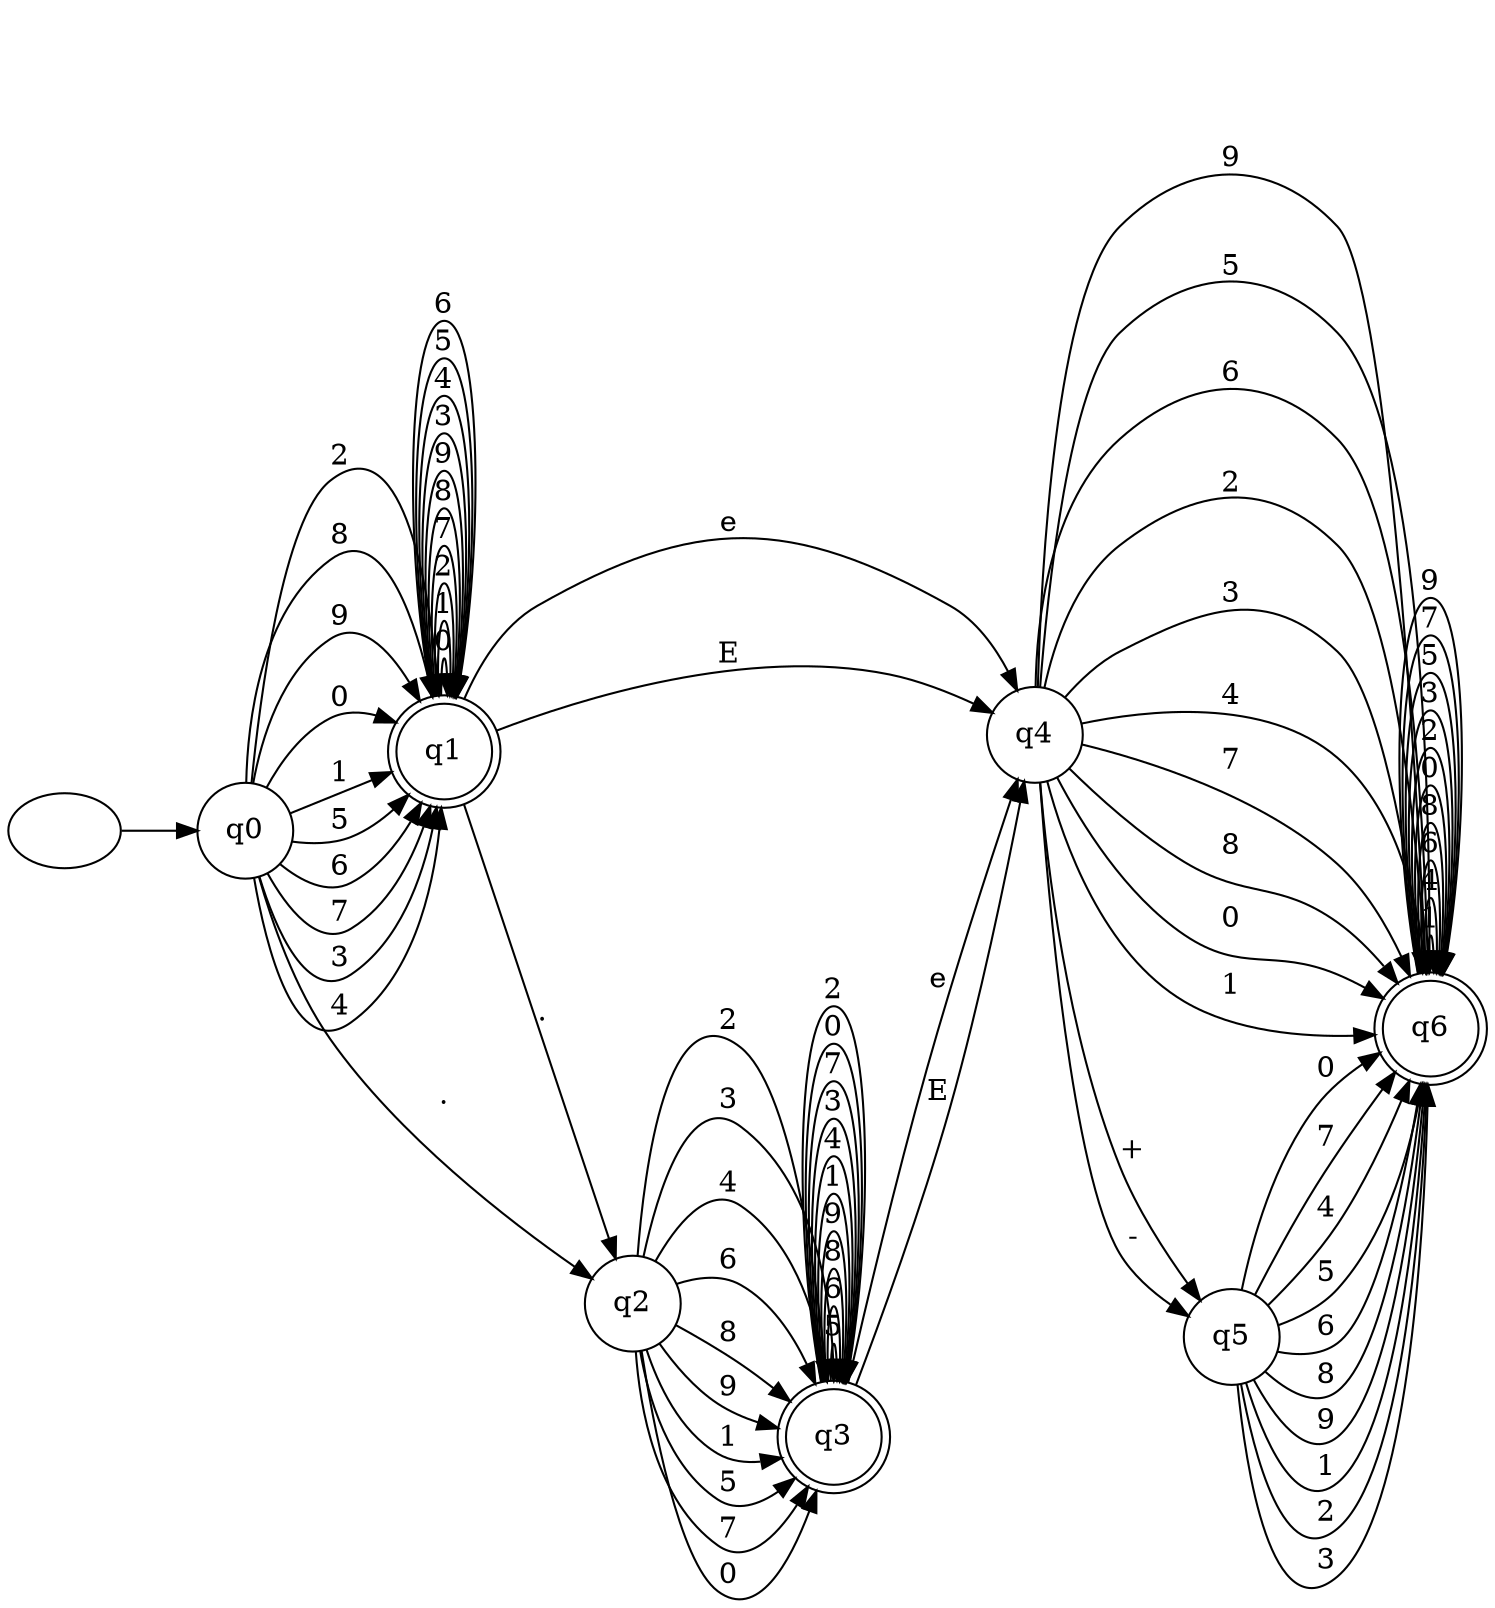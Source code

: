 digraph DFA {
  rankdir=LR;
  "" -> q0;
  q0 [shape=circle];
  q1 [shape=doublecircle];
  q2 [shape=circle];
  q3 [shape=doublecircle];
  q4 [shape=circle];
  q5 [shape=circle];
  q6 [shape=doublecircle];
  q0 -> q1 [label="2"];
  q0 -> q1 [label="8"];
  q0 -> q1 [label="9"];
  q0 -> q1 [label="0"];
  q0 -> q1 [label="1"];
  q0 -> q1 [label="5"];
  q0 -> q1 [label="6"];
  q0 -> q1 [label="7"];
  q0 -> q2 [label="."];
  q0 -> q1 [label="3"];
  q0 -> q1 [label="4"];
  q1 -> q4 [label="e"];
  q1 -> q4 [label="E"];
  q1 -> q1 [label="0"];
  q1 -> q1 [label="1"];
  q1 -> q1 [label="2"];
  q1 -> q1 [label="7"];
  q1 -> q1 [label="8"];
  q1 -> q1 [label="9"];
  q1 -> q1 [label="3"];
  q1 -> q1 [label="4"];
  q1 -> q1 [label="5"];
  q1 -> q1 [label="6"];
  q1 -> q2 [label="."];
  q2 -> q3 [label="2"];
  q2 -> q3 [label="3"];
  q2 -> q3 [label="4"];
  q2 -> q3 [label="6"];
  q2 -> q3 [label="8"];
  q2 -> q3 [label="9"];
  q2 -> q3 [label="1"];
  q2 -> q3 [label="5"];
  q2 -> q3 [label="7"];
  q2 -> q3 [label="0"];
  q3 -> q3 [label="5"];
  q3 -> q3 [label="6"];
  q3 -> q3 [label="8"];
  q3 -> q3 [label="9"];
  q3 -> q4 [label="e"];
  q3 -> q4 [label="E"];
  q3 -> q3 [label="1"];
  q3 -> q3 [label="4"];
  q3 -> q3 [label="3"];
  q3 -> q3 [label="7"];
  q3 -> q3 [label="0"];
  q3 -> q3 [label="2"];
  q4 -> q6 [label="9"];
  q4 -> q5 [label="+"];
  q4 -> q6 [label="5"];
  q4 -> q6 [label="6"];
  q4 -> q6 [label="2"];
  q4 -> q6 [label="3"];
  q4 -> q6 [label="4"];
  q4 -> q6 [label="7"];
  q4 -> q6 [label="8"];
  q4 -> q5 [label="-"];
  q4 -> q6 [label="0"];
  q4 -> q6 [label="1"];
  q5 -> q6 [label="0"];
  q5 -> q6 [label="7"];
  q5 -> q6 [label="4"];
  q5 -> q6 [label="5"];
  q5 -> q6 [label="6"];
  q5 -> q6 [label="8"];
  q5 -> q6 [label="9"];
  q5 -> q6 [label="1"];
  q5 -> q6 [label="2"];
  q5 -> q6 [label="3"];
  q6 -> q6 [label="1"];
  q6 -> q6 [label="4"];
  q6 -> q6 [label="6"];
  q6 -> q6 [label="8"];
  q6 -> q6 [label="0"];
  q6 -> q6 [label="2"];
  q6 -> q6 [label="3"];
  q6 -> q6 [label="5"];
  q6 -> q6 [label="7"];
  q6 -> q6 [label="9"];
}
